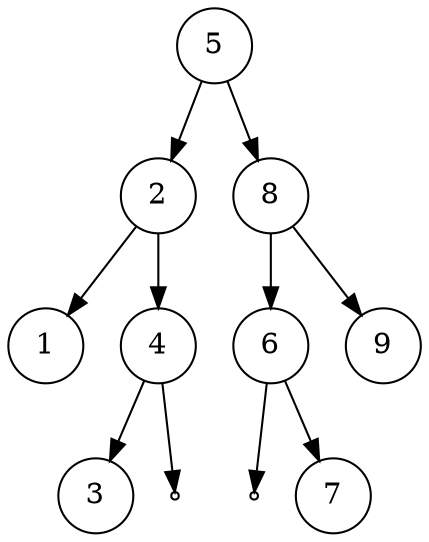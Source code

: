 // Arbre binaire de recherche
digraph {
	ordering=out
	1 [label=1 shape=circle]
	2 [label=2 shape=circle]
	3 [label=3 shape=circle]
	4 [label=4 shape=circle]
	5 [label=5 shape=circle]
	6 [label=6 shape=circle]
	7 [label=7 shape=circle]
	8 [label=8 shape=circle]
	9 [label=9 shape=circle]
	A [label=""]
	B [label=""]
	5 -> 2
	2 -> 1
	2 -> 4
	4 -> 3
	4 -> A
	5 -> 8
	8 -> 6
	6 -> B
	6 -> 7
	8 -> 9
	A [fillcolor=white shape=point]
	B [fillcolor=white shape=point]
}
